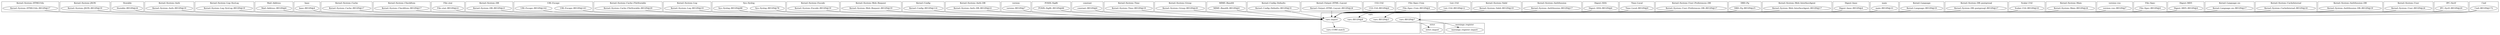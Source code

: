 digraph {
graph [overlap=false]
subgraph cluster_Kernel_System_HTMLUtils {
	label="Kernel::System::HTMLUtils";
	"Kernel::System::HTMLUtils::BEGIN@17";
}
subgraph cluster_Kernel_System_JSON {
	label="Kernel::System::JSON";
	"Kernel::System::JSON::BEGIN@19";
}
subgraph cluster_Storable {
	label="Storable";
	"Storable::BEGIN@24";
}
subgraph cluster_Kernel_System_Auth {
	label="Kernel::System::Auth";
	"Kernel::System::Auth::BEGIN@19";
}
subgraph cluster_Kernel_System_Log_SysLog {
	label="Kernel::System::Log::SysLog";
	"Kernel::System::Log::SysLog::BEGIN@19";
}
subgraph cluster_Mail_Address {
	label="Mail::Address";
	"Mail::Address::BEGIN@6";
}
subgraph cluster_base {
	label="base";
	"base::BEGIN@4";
}
subgraph cluster_Kernel_System_Cache {
	label="Kernel::System::Cache";
	"Kernel::System::Cache::BEGIN@17";
}
subgraph cluster_Kernel_System_CheckItem {
	label="Kernel::System::CheckItem";
	"Kernel::System::CheckItem::BEGIN@17";
}
subgraph cluster_vars {
	label="vars";
	"vars::BEGIN@3";
	"vars::BEGIN@8";
	"vars::import";
	"vars::CORE:match";
	"vars::BEGIN@7";
}
subgraph cluster_strict {
	label="strict";
	"strict::import";
}
subgraph cluster_File_stat {
	label="File::stat";
	"File::stat::BEGIN@22";
}
subgraph cluster_Kernel_System_DB {
	label="Kernel::System::DB";
	"Kernel::System::DB::BEGIN@21";
}
subgraph cluster_URI_Escape {
	label="URI::Escape";
	"URI::Escape::BEGIN@143";
	"URI::Escape::BEGIN@142";
}
subgraph cluster_Kernel_System_Cache_FileStorable {
	label="Kernel::System::Cache::FileStorable";
	"Kernel::System::Cache::FileStorable::BEGIN@20";
}
subgraph cluster_Kernel_System_Log {
	label="Kernel::System::Log";
	"Kernel::System::Log::BEGIN@19";
}
subgraph cluster_Sys_Syslog {
	label="Sys::Syslog";
	"Sys::Syslog::BEGIN@78";
	"Sys::Syslog::BEGIN@88";
}
subgraph cluster_Kernel_System_Encode {
	label="Kernel::System::Encode";
	"Kernel::System::Encode::BEGIN@19";
}
subgraph cluster_Kernel_System_Web_Request {
	label="Kernel::System::Web::Request";
	"Kernel::System::Web::Request::BEGIN@19";
}
subgraph cluster_Kernel_Config {
	label="Kernel::Config";
	"Kernel::Config::BEGIN@114";
}
subgraph cluster_Kernel_System_Auth_DB {
	label="Kernel::System::Auth::DB";
	"Kernel::System::Auth::DB::BEGIN@22";
}
subgraph cluster_version {
	label="version";
	"version::BEGIN@7";
}
subgraph cluster_POSIX_SigRt {
	label="POSIX::SigRt";
	"POSIX::SigRt::BEGIN@66";
}
subgraph cluster_constant {
	label="constant";
	"constant::BEGIN@6";
}
subgraph cluster_Kernel_System_Time {
	label="Kernel::System::Time";
	"Kernel::System::Time::BEGIN@19";
}
subgraph cluster_Kernel_System_Group {
	label="Kernel::System::Group";
	"Kernel::System::Group::BEGIN@20";
}
subgraph cluster_MIME_Base64 {
	label="MIME::Base64";
	"MIME::Base64::BEGIN@4";
}
subgraph cluster_Kernel_Config_Defaults {
	label="Kernel::Config::Defaults";
	"Kernel::Config::Defaults::BEGIN@31";
}
subgraph cluster_Kernel_Output_HTML_Layout {
	label="Kernel::Output::HTML::Layout";
	"Kernel::Output::HTML::Layout::BEGIN@24";
}
subgraph cluster_CGI_Util {
	label="CGI::Util";
	"CGI::Util::BEGIN@4";
}
subgraph cluster_File_Spec_Unix {
	label="File::Spec::Unix";
	"File::Spec::Unix::BEGIN@4";
}
subgraph cluster_List_Util {
	label="List::Util";
	"List::Util::BEGIN@12";
}
subgraph cluster_Kernel_System_Valid {
	label="Kernel::System::Valid";
	"Kernel::System::Valid::BEGIN@19";
}
subgraph cluster_Kernel_System_AuthSession {
	label="Kernel::System::AuthSession";
	"Kernel::System::AuthSession::BEGIN@17";
}
subgraph cluster_Digest_SHA {
	label="Digest::SHA";
	"Digest::SHA::BEGIN@6";
}
subgraph cluster_Time_Local {
	label="Time::Local";
	"Time::Local::BEGIN@9";
}
subgraph cluster_Kernel_System_User_Preferences_DB {
	label="Kernel::System::User::Preferences::DB";
	"Kernel::System::User::Preferences::DB::BEGIN@17";
}
subgraph cluster_DBD_Pg {
	label="DBD::Pg";
	"DBD::Pg::BEGIN@25";
}
subgraph cluster_Kernel_System_Web_InterfaceAgent {
	label="Kernel::System::Web::InterfaceAgent";
	"Kernel::System::Web::InterfaceAgent::BEGIN@17";
}
subgraph cluster_Digest_base {
	label="Digest::base";
	"Digest::base::BEGIN@4";
}
subgraph cluster_main {
	label="main";
	"main::BEGIN@33";
}
subgraph cluster_Kernel_Language {
	label="Kernel::Language";
	"Kernel::Language::BEGIN@19";
}
subgraph cluster_Kernel_System_DB_postgresql {
	label="Kernel::System::DB::postgresql";
	"Kernel::System::DB::postgresql::BEGIN@17";
}
subgraph cluster_Scalar_Util {
	label="Scalar::Util";
	"Scalar::Util::BEGIN@10";
}
subgraph cluster_Kernel_System_Main {
	label="Kernel::System::Main";
	"Kernel::System::Main::BEGIN@24";
}
subgraph cluster_version_vxs {
	label="version::vxs";
	"version::vxs::BEGIN@7";
}
subgraph cluster_File_Spec {
	label="File::Spec";
	"File::Spec::BEGIN@4";
}
subgraph cluster_Digest_MD5 {
	label="Digest::MD5";
	"Digest::MD5::BEGIN@4";
}
subgraph cluster_Kernel_Language_en {
	label="Kernel::Language::en";
	"Kernel::Language::en::BEGIN@17";
}
subgraph cluster_Kernel_System_CacheInternal {
	label="Kernel::System::CacheInternal";
	"Kernel::System::CacheInternal::BEGIN@18";
}
subgraph cluster_Kernel_System_AuthSession_DB {
	label="Kernel::System::AuthSession::DB";
	"Kernel::System::AuthSession::DB::BEGIN@19";
}
subgraph cluster_Kernel_System_User {
	label="Kernel::System::User";
	"Kernel::System::User::BEGIN@24";
}
subgraph cluster_warnings_register {
	label="warnings::register";
	"warnings::register::import";
}
subgraph cluster_IPC_SysV {
	label="IPC::SysV";
	"IPC::SysV::BEGIN@20";
}
subgraph cluster_Cwd {
	label="Cwd";
	"Cwd::BEGIN@172";
}
"Cwd::BEGIN@172" -> "vars::BEGIN@8";
"Kernel::System::User::BEGIN@24" -> "vars::import";
"POSIX::SigRt::BEGIN@66" -> "vars::import";
"Digest::base::BEGIN@4" -> "vars::import";
"Kernel::System::Group::BEGIN@20" -> "vars::import";
"Kernel::System::Auth::BEGIN@19" -> "vars::import";
"Kernel::System::Cache::FileStorable::BEGIN@20" -> "vars::import";
"Kernel::System::AuthSession::DB::BEGIN@19" -> "vars::import";
"Kernel::System::Log::SysLog::BEGIN@19" -> "vars::import";
"Kernel::System::Auth::DB::BEGIN@22" -> "vars::import";
"Mail::Address::BEGIN@6" -> "vars::import";
"Kernel::System::DB::BEGIN@21" -> "vars::import";
"Kernel::Config::BEGIN@114" -> "vars::import";
"Kernel::Language::en::BEGIN@17" -> "vars::import";
"Kernel::Output::HTML::Layout::BEGIN@24" -> "vars::import";
"Storable::BEGIN@24" -> "vars::import";
"Kernel::System::User::Preferences::DB::BEGIN@17" -> "vars::import";
"MIME::Base64::BEGIN@4" -> "vars::import";
"DBD::Pg::BEGIN@25" -> "vars::import";
"base::BEGIN@4" -> "vars::import";
"URI::Escape::BEGIN@143" -> "vars::import";
"URI::Escape::BEGIN@142" -> "vars::import";
"Kernel::System::Main::BEGIN@24" -> "vars::import";
"List::Util::BEGIN@12" -> "vars::import";
"IPC::SysV::BEGIN@20" -> "vars::import";
"Time::Local::BEGIN@9" -> "vars::import";
"constant::BEGIN@6" -> "vars::import";
"Kernel::System::Time::BEGIN@19" -> "vars::import";
"version::BEGIN@7" -> "vars::import";
"Kernel::System::JSON::BEGIN@19" -> "vars::import";
"Digest::SHA::BEGIN@6" -> "vars::import";
"Kernel::System::HTMLUtils::BEGIN@17" -> "vars::import";
"Sys::Syslog::BEGIN@88" -> "vars::import";
"Cwd::BEGIN@172" -> "vars::import";
"CGI::Util::BEGIN@4" -> "vars::import";
"Kernel::System::Cache::BEGIN@17" -> "vars::import";
"Kernel::System::CacheInternal::BEGIN@18" -> "vars::import";
"Kernel::Config::Defaults::BEGIN@31" -> "vars::import";
"Kernel::System::CheckItem::BEGIN@17" -> "vars::import";
"Scalar::Util::BEGIN@10" -> "vars::import";
"Digest::MD5::BEGIN@4" -> "vars::import";
"Kernel::System::Encode::BEGIN@19" -> "vars::import";
"File::stat::BEGIN@22" -> "vars::import";
"Sys::Syslog::BEGIN@78" -> "vars::import";
"main::BEGIN@33" -> "vars::import";
"version::vxs::BEGIN@7" -> "vars::import";
"Kernel::System::Web::InterfaceAgent::BEGIN@17" -> "vars::import";
"Kernel::System::Web::Request::BEGIN@19" -> "vars::import";
"Kernel::System::Log::BEGIN@19" -> "vars::import";
"File::Spec::BEGIN@4" -> "vars::import";
"Kernel::Language::BEGIN@19" -> "vars::import";
"File::Spec::Unix::BEGIN@4" -> "vars::import";
"Kernel::System::Valid::BEGIN@19" -> "vars::import";
"Kernel::System::AuthSession::BEGIN@17" -> "vars::import";
"Kernel::System::DB::postgresql::BEGIN@17" -> "vars::import";
"vars::import" -> "vars::CORE:match";
"Cwd::BEGIN@172" -> "vars::BEGIN@3";
"vars::BEGIN@8" -> "strict::import";
"Cwd::BEGIN@172" -> "vars::BEGIN@7";
"vars::BEGIN@7" -> "warnings::register::import";
}

